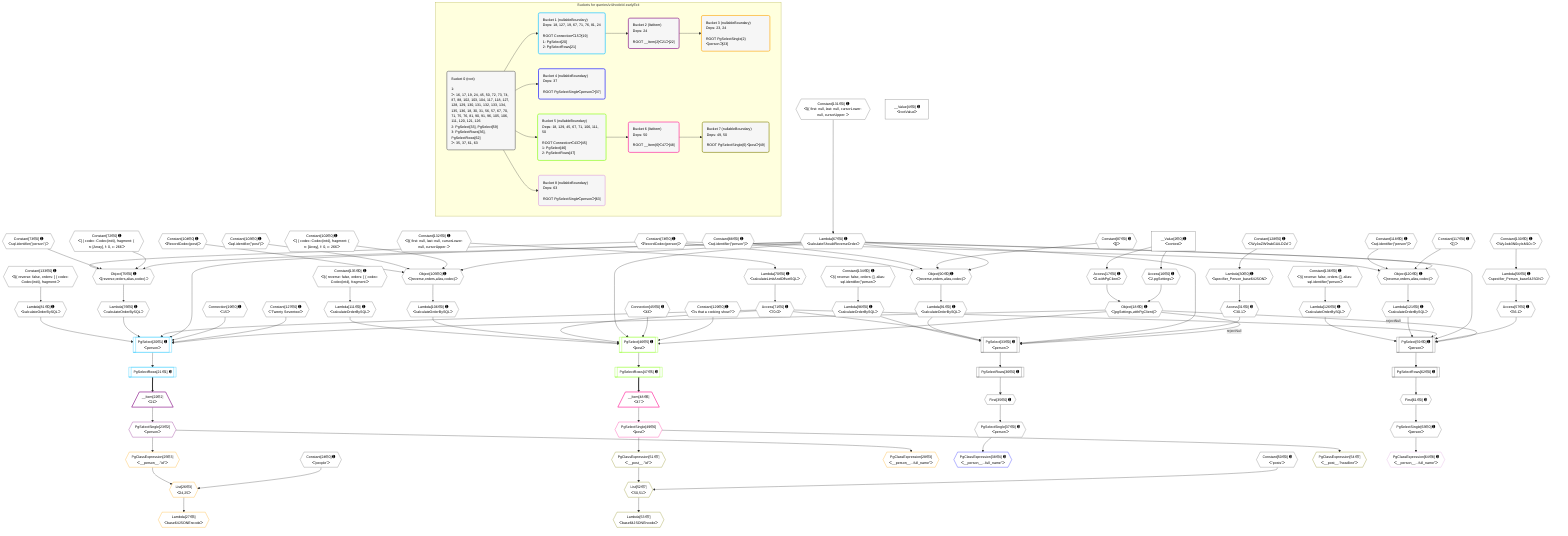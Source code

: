 %%{init: {'themeVariables': { 'fontSize': '12px'}}}%%
graph TD
    classDef path fill:#eee,stroke:#000,color:#000
    classDef plan fill:#fff,stroke-width:1px,color:#000
    classDef itemplan fill:#fff,stroke-width:2px,color:#000
    classDef unbatchedplan fill:#dff,stroke-width:1px,color:#000
    classDef sideeffectplan fill:#fcc,stroke-width:2px,color:#000
    classDef bucket fill:#f6f6f6,color:#000,stroke-width:2px,text-align:left


    %% plan dependencies
    PgSelect33[["PgSelect[33∈0] ➊<br />ᐸpersonᐳ"]]:::plan
    Object18{{"Object[18∈0] ➊<br />ᐸ{pgSettings,withPgClient}ᐳ"}}:::plan
    Access31{{"Access[31∈0] ➊<br />ᐸ30.1ᐳ"}}:::plan
    Lambda67{{"Lambda[67∈0] ➊<br />ᐸcalculateShouldReverseOrderᐳ"}}:::plan
    Access71{{"Access[71∈0] ➊<br />ᐸ70.0ᐳ"}}:::plan
    Lambda91{{"Lambda[91∈0] ➊<br />ᐸcalculateOrderBySQLᐳ"}}:::plan
    Lambda96{{"Lambda[96∈0] ➊<br />ᐸcalculateOrderBySQLᐳ"}}:::plan
    Object18 -->|rejectNull| PgSelect33
    Access31 & Lambda67 & Access71 & Lambda91 & Lambda96 --> PgSelect33
    PgSelect59[["PgSelect[59∈0] ➊<br />ᐸpersonᐳ"]]:::plan
    Access57{{"Access[57∈0] ➊<br />ᐸ56.1ᐳ"}}:::plan
    Lambda121{{"Lambda[121∈0] ➊<br />ᐸcalculateOrderBySQLᐳ"}}:::plan
    Lambda126{{"Lambda[126∈0] ➊<br />ᐸcalculateOrderBySQLᐳ"}}:::plan
    Object18 -->|rejectNull| PgSelect59
    Access57 & Lambda67 & Access71 & Lambda121 & Lambda126 --> PgSelect59
    Object75{{"Object[75∈0] ➊<br />ᐸ{reverse,orders,alias,codec}ᐳ"}}:::plan
    Constant72{{"Constant[72∈0] ➊<br />ᐸ[ { codec: Codec(int4), fragment: { n: [Array], f: 0, c: 266ᐳ"}}:::plan
    Constant73{{"Constant[73∈0] ➊<br />ᐸsql.identifier(”person”)ᐳ"}}:::plan
    Constant74{{"Constant[74∈0] ➊<br />ᐸRecordCodec(person)ᐳ"}}:::plan
    Lambda67 & Constant72 & Constant73 & Constant74 --> Object75
    Object90{{"Object[90∈0] ➊<br />ᐸ{reverse,orders,alias,codec}ᐳ"}}:::plan
    Constant87{{"Constant[87∈0] ➊<br />ᐸ[]ᐳ"}}:::plan
    Constant88{{"Constant[88∈0] ➊<br />ᐸsql.identifier(”person”)ᐳ"}}:::plan
    Lambda67 & Constant87 & Constant88 & Constant74 --> Object90
    Object105{{"Object[105∈0] ➊<br />ᐸ{reverse,orders,alias,codec}ᐳ"}}:::plan
    Constant102{{"Constant[102∈0] ➊<br />ᐸ[ { codec: Codec(int4), fragment: { n: [Array], f: 0, c: 266ᐳ"}}:::plan
    Constant103{{"Constant[103∈0] ➊<br />ᐸsql.identifier(”post”)ᐳ"}}:::plan
    Constant104{{"Constant[104∈0] ➊<br />ᐸRecordCodec(post)ᐳ"}}:::plan
    Lambda67 & Constant102 & Constant103 & Constant104 --> Object105
    Object120{{"Object[120∈0] ➊<br />ᐸ{reverse,orders,alias,codec}ᐳ"}}:::plan
    Constant117{{"Constant[117∈0] ➊<br />ᐸ[]ᐳ"}}:::plan
    Constant118{{"Constant[118∈0] ➊<br />ᐸsql.identifier(”person”)ᐳ"}}:::plan
    Lambda67 & Constant117 & Constant118 & Constant74 --> Object120
    Access16{{"Access[16∈0] ➊<br />ᐸ2.pgSettingsᐳ"}}:::plan
    Access17{{"Access[17∈0] ➊<br />ᐸ2.withPgClientᐳ"}}:::plan
    Access16 & Access17 --> Object18
    __Value2["__Value[2∈0] ➊<br />ᐸcontextᐳ"]:::plan
    __Value2 --> Access16
    __Value2 --> Access17
    Lambda30{{"Lambda[30∈0] ➊<br />ᐸspecifier_Person_base64JSONᐳ"}}:::plan
    Constant128{{"Constant[128∈0] ➊<br />ᐸ'WyJwZW9wbGUiLDZd'ᐳ"}}:::plan
    Constant128 --> Lambda30
    Lambda30 --> Access31
    First35{{"First[35∈0] ➊"}}:::plan
    PgSelectRows36[["PgSelectRows[36∈0] ➊"]]:::plan
    PgSelectRows36 --> First35
    PgSelect33 --> PgSelectRows36
    PgSelectSingle37{{"PgSelectSingle[37∈0] ➊<br />ᐸpersonᐳ"}}:::plan
    First35 --> PgSelectSingle37
    Lambda56{{"Lambda[56∈0] ➊<br />ᐸspecifier_Person_base64JSONᐳ"}}:::plan
    Constant130{{"Constant[130∈0] ➊<br />ᐸ'WyJwb3N0cyIsM10='ᐳ"}}:::plan
    Constant130 --> Lambda56
    Lambda56 --> Access57
    First61{{"First[61∈0] ➊"}}:::plan
    PgSelectRows62[["PgSelectRows[62∈0] ➊"]]:::plan
    PgSelectRows62 --> First61
    PgSelect59 --> PgSelectRows62
    PgSelectSingle63{{"PgSelectSingle[63∈0] ➊<br />ᐸpersonᐳ"}}:::plan
    First61 --> PgSelectSingle63
    Constant131{{"Constant[131∈0] ➊<br />ᐸ§{ first: null, last: null, cursorLower: null, cursorUpper: ᐳ"}}:::plan
    Constant131 --> Lambda67
    Lambda70{{"Lambda[70∈0] ➊<br />ᐸcalculateLimitAndOffsetSQLᐳ"}}:::plan
    Constant132{{"Constant[132∈0] ➊<br />ᐸ§{ first: null, last: null, cursorLower: null, cursorUpper: ᐳ"}}:::plan
    Constant132 --> Lambda70
    Lambda70 --> Access71
    Lambda76{{"Lambda[76∈0] ➊<br />ᐸcalculateOrderBySQLᐳ"}}:::plan
    Object75 --> Lambda76
    Lambda81{{"Lambda[81∈0] ➊<br />ᐸcalculateOrderBySQLᐳ"}}:::plan
    Constant133{{"Constant[133∈0] ➊<br />ᐸ§{ reverse: false, orders: [ { codec: Codec(int4), fragment:ᐳ"}}:::plan
    Constant133 --> Lambda81
    Object90 --> Lambda91
    Constant134{{"Constant[134∈0] ➊<br />ᐸ§{ reverse: false, orders: [], alias: sql.identifier(”personᐳ"}}:::plan
    Constant134 --> Lambda96
    Lambda106{{"Lambda[106∈0] ➊<br />ᐸcalculateOrderBySQLᐳ"}}:::plan
    Object105 --> Lambda106
    Lambda111{{"Lambda[111∈0] ➊<br />ᐸcalculateOrderBySQLᐳ"}}:::plan
    Constant135{{"Constant[135∈0] ➊<br />ᐸ§{ reverse: false, orders: [ { codec: Codec(int4), fragment:ᐳ"}}:::plan
    Constant135 --> Lambda111
    Object120 --> Lambda121
    Constant136{{"Constant[136∈0] ➊<br />ᐸ§{ reverse: false, orders: [], alias: sql.identifier(”personᐳ"}}:::plan
    Constant136 --> Lambda126
    __Value4["__Value[4∈0] ➊<br />ᐸrootValueᐳ"]:::plan
    Connection19{{"Connection[19∈0] ➊<br />ᐸ15ᐳ"}}:::plan
    Constant24{{"Constant[24∈0] ➊<br />ᐸ'people'ᐳ"}}:::plan
    Connection45{{"Connection[45∈0] ➊<br />ᐸ43ᐳ"}}:::plan
    Constant50{{"Constant[50∈0] ➊<br />ᐸ'posts'ᐳ"}}:::plan
    Constant127{{"Constant[127∈0] ➊<br />ᐸ'Twenty Seventwo'ᐳ"}}:::plan
    Constant129{{"Constant[129∈0] ➊<br />ᐸ'Is that a cooking show?'ᐳ"}}:::plan
    PgSelect20[["PgSelect[20∈1] ➊<br />ᐸpersonᐳ"]]:::plan
    Object18 & Constant127 & Connection19 & Lambda67 & Access71 & Lambda76 & Lambda81 --> PgSelect20
    PgSelectRows21[["PgSelectRows[21∈1] ➊"]]:::plan
    PgSelect20 --> PgSelectRows21
    __Item22[/"__Item[22∈2]<br />ᐸ21ᐳ"\]:::itemplan
    PgSelectRows21 ==> __Item22
    PgSelectSingle23{{"PgSelectSingle[23∈2]<br />ᐸpersonᐳ"}}:::plan
    __Item22 --> PgSelectSingle23
    List26{{"List[26∈3]<br />ᐸ24,25ᐳ"}}:::plan
    PgClassExpression25{{"PgClassExpression[25∈3]<br />ᐸ__person__.”id”ᐳ"}}:::plan
    Constant24 & PgClassExpression25 --> List26
    PgSelectSingle23 --> PgClassExpression25
    Lambda27{{"Lambda[27∈3]<br />ᐸbase64JSONEncodeᐳ"}}:::plan
    List26 --> Lambda27
    PgClassExpression28{{"PgClassExpression[28∈3]<br />ᐸ__person__...full_name”ᐳ"}}:::plan
    PgSelectSingle23 --> PgClassExpression28
    PgClassExpression38{{"PgClassExpression[38∈4] ➊<br />ᐸ__person__...full_name”ᐳ"}}:::plan
    PgSelectSingle37 --> PgClassExpression38
    PgSelect46[["PgSelect[46∈5] ➊<br />ᐸpostᐳ"]]:::plan
    Object18 & Constant129 & Connection45 & Lambda67 & Access71 & Lambda106 & Lambda111 --> PgSelect46
    PgSelectRows47[["PgSelectRows[47∈5] ➊"]]:::plan
    PgSelect46 --> PgSelectRows47
    __Item48[/"__Item[48∈6]<br />ᐸ47ᐳ"\]:::itemplan
    PgSelectRows47 ==> __Item48
    PgSelectSingle49{{"PgSelectSingle[49∈6]<br />ᐸpostᐳ"}}:::plan
    __Item48 --> PgSelectSingle49
    List52{{"List[52∈7]<br />ᐸ50,51ᐳ"}}:::plan
    PgClassExpression51{{"PgClassExpression[51∈7]<br />ᐸ__post__.”id”ᐳ"}}:::plan
    Constant50 & PgClassExpression51 --> List52
    PgSelectSingle49 --> PgClassExpression51
    Lambda53{{"Lambda[53∈7]<br />ᐸbase64JSONEncodeᐳ"}}:::plan
    List52 --> Lambda53
    PgClassExpression54{{"PgClassExpression[54∈7]<br />ᐸ__post__.”headline”ᐳ"}}:::plan
    PgSelectSingle49 --> PgClassExpression54
    PgClassExpression64{{"PgClassExpression[64∈8] ➊<br />ᐸ__person__...full_name”ᐳ"}}:::plan
    PgSelectSingle63 --> PgClassExpression64

    %% define steps

    subgraph "Buckets for queries/v4/nodeId-earlyExit"
    Bucket0("Bucket 0 (root)<br /><br />1: <br />ᐳ: 16, 17, 19, 24, 45, 50, 72, 73, 74, 87, 88, 102, 103, 104, 117, 118, 127, 128, 129, 130, 131, 132, 133, 134, 135, 136, 18, 30, 31, 56, 57, 67, 70, 71, 75, 76, 81, 90, 91, 96, 105, 106, 111, 120, 121, 126<br />2: PgSelect[33], PgSelect[59]<br />3: PgSelectRows[36], PgSelectRows[62]<br />ᐳ: 35, 37, 61, 63"):::bucket
    classDef bucket0 stroke:#696969
    class Bucket0,__Value2,__Value4,Access16,Access17,Object18,Connection19,Constant24,Lambda30,Access31,PgSelect33,First35,PgSelectRows36,PgSelectSingle37,Connection45,Constant50,Lambda56,Access57,PgSelect59,First61,PgSelectRows62,PgSelectSingle63,Lambda67,Lambda70,Access71,Constant72,Constant73,Constant74,Object75,Lambda76,Lambda81,Constant87,Constant88,Object90,Lambda91,Lambda96,Constant102,Constant103,Constant104,Object105,Lambda106,Lambda111,Constant117,Constant118,Object120,Lambda121,Lambda126,Constant127,Constant128,Constant129,Constant130,Constant131,Constant132,Constant133,Constant134,Constant135,Constant136 bucket0
    Bucket1("Bucket 1 (nullableBoundary)<br />Deps: 18, 127, 19, 67, 71, 76, 81, 24<br /><br />ROOT Connectionᐸ15ᐳ[19]<br />1: PgSelect[20]<br />2: PgSelectRows[21]"):::bucket
    classDef bucket1 stroke:#00bfff
    class Bucket1,PgSelect20,PgSelectRows21 bucket1
    Bucket2("Bucket 2 (listItem)<br />Deps: 24<br /><br />ROOT __Item{2}ᐸ21ᐳ[22]"):::bucket
    classDef bucket2 stroke:#7f007f
    class Bucket2,__Item22,PgSelectSingle23 bucket2
    Bucket3("Bucket 3 (nullableBoundary)<br />Deps: 23, 24<br /><br />ROOT PgSelectSingle{2}ᐸpersonᐳ[23]"):::bucket
    classDef bucket3 stroke:#ffa500
    class Bucket3,PgClassExpression25,List26,Lambda27,PgClassExpression28 bucket3
    Bucket4("Bucket 4 (nullableBoundary)<br />Deps: 37<br /><br />ROOT PgSelectSingleᐸpersonᐳ[37]"):::bucket
    classDef bucket4 stroke:#0000ff
    class Bucket4,PgClassExpression38 bucket4
    Bucket5("Bucket 5 (nullableBoundary)<br />Deps: 18, 129, 45, 67, 71, 106, 111, 50<br /><br />ROOT Connectionᐸ43ᐳ[45]<br />1: PgSelect[46]<br />2: PgSelectRows[47]"):::bucket
    classDef bucket5 stroke:#7fff00
    class Bucket5,PgSelect46,PgSelectRows47 bucket5
    Bucket6("Bucket 6 (listItem)<br />Deps: 50<br /><br />ROOT __Item{6}ᐸ47ᐳ[48]"):::bucket
    classDef bucket6 stroke:#ff1493
    class Bucket6,__Item48,PgSelectSingle49 bucket6
    Bucket7("Bucket 7 (nullableBoundary)<br />Deps: 49, 50<br /><br />ROOT PgSelectSingle{6}ᐸpostᐳ[49]"):::bucket
    classDef bucket7 stroke:#808000
    class Bucket7,PgClassExpression51,List52,Lambda53,PgClassExpression54 bucket7
    Bucket8("Bucket 8 (nullableBoundary)<br />Deps: 63<br /><br />ROOT PgSelectSingleᐸpersonᐳ[63]"):::bucket
    classDef bucket8 stroke:#dda0dd
    class Bucket8,PgClassExpression64 bucket8
    Bucket0 --> Bucket1 & Bucket4 & Bucket5 & Bucket8
    Bucket1 --> Bucket2
    Bucket2 --> Bucket3
    Bucket5 --> Bucket6
    Bucket6 --> Bucket7
    end